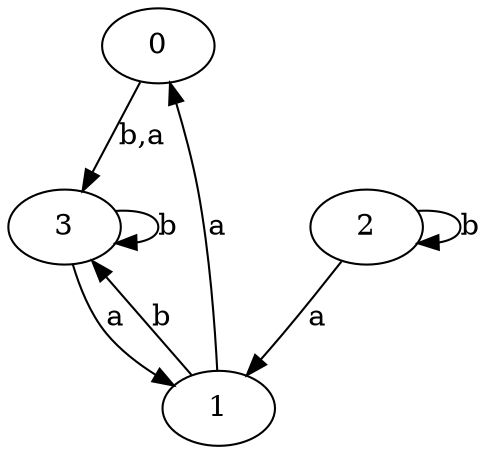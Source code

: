 digraph {
 ranksep=0.5;
 d2tdocpreamble = "\usetikzlibrary{automata}";
 d2tfigpreamble = "\tikzstyle{every state}= [ draw=blue!50,very thick,fill=blue!20]  \tikzstyle{auto}= [fill=white]";
 node [style="state"];
 edge [lblstyle="auto",topath="bend right", len=4  ]
  "0" [label="0",];
  "1" [label="1",style = "state, initial, accepting"];
  "2" [label="2",];
  "3" [label="3",];
  "0" -> "3" [label="b,a"];
  "1" -> "0" [label="a"];
  "1" -> "3" [label="b"];
  "2" -> "1" [label="a"];
  "2" -> "2" [label="b",topath="loop above"];
  "3" -> "1" [label="a"];
  "3" -> "3" [label="b",topath="loop above"];
}